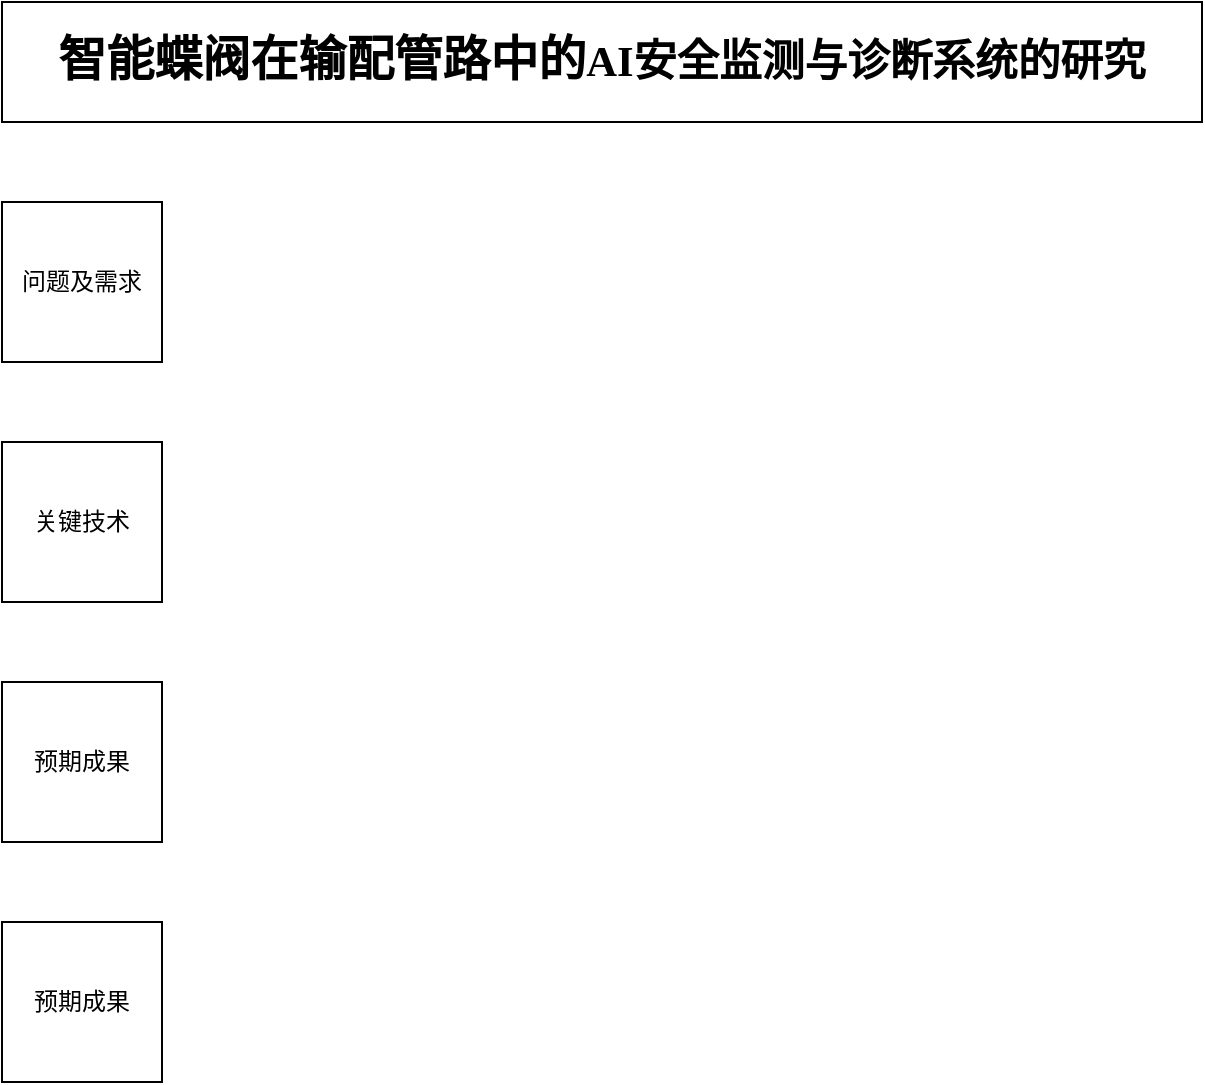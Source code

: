 <mxfile version="28.0.5">
  <diagram name="Page-1" id="QePSi0WvvwqOzXnJHrXC">
    <mxGraphModel dx="1056" dy="550" grid="1" gridSize="10" guides="1" tooltips="1" connect="1" arrows="1" fold="1" page="1" pageScale="1" pageWidth="827" pageHeight="1169" math="0" shadow="0">
      <root>
        <mxCell id="0" />
        <mxCell id="1" parent="0" />
        <mxCell id="MB8YyC2LHqcA_exUZN-U-1" value="&lt;p class=&quot;MsoNormal&quot; align=&quot;center&quot; style=&quot;line-height: 150%;&quot;&gt;&lt;span style=&quot;mso-spacerun:&#39;yes&#39;;font-family:仿宋_GB2312;line-height:150%;&amp;lt;br/&amp;gt;font-size:16.0pt;mso-font-kerning:1.0pt;&quot;&gt;&lt;font style=&quot;font-size: 24px;&quot;&gt;智能蝶阀在输配管路中的&lt;/font&gt;&lt;/span&gt;&lt;span style=&quot;background-color: transparent; color: light-dark(rgb(0, 0, 0), rgb(255, 255, 255)); font-family: 仿宋_GB2312; font-size: 16pt;&quot;&gt;AI&lt;/span&gt;&lt;span style=&quot;background-color: transparent; color: light-dark(rgb(0, 0, 0), rgb(255, 255, 255)); font-family: 仿宋_GB2312; font-size: 16pt;&quot;&gt;安全&lt;/span&gt;&lt;span style=&quot;background-color: transparent; color: light-dark(rgb(0, 0, 0), rgb(255, 255, 255)); font-family: 仿宋_GB2312; font-size: 16pt;&quot;&gt;监测与诊断系统的研究&lt;/span&gt;&lt;/p&gt;" style="rounded=0;whiteSpace=wrap;html=1;fontStyle=1" vertex="1" parent="1">
          <mxGeometry x="120" y="60" width="600" height="60" as="geometry" />
        </mxCell>
        <mxCell id="MB8YyC2LHqcA_exUZN-U-2" value="问题及需求" style="whiteSpace=wrap;html=1;aspect=fixed;" vertex="1" parent="1">
          <mxGeometry x="120" y="160" width="80" height="80" as="geometry" />
        </mxCell>
        <mxCell id="MB8YyC2LHqcA_exUZN-U-3" value="关键技术" style="whiteSpace=wrap;html=1;aspect=fixed;" vertex="1" parent="1">
          <mxGeometry x="120" y="280" width="80" height="80" as="geometry" />
        </mxCell>
        <mxCell id="MB8YyC2LHqcA_exUZN-U-4" value="预期成果" style="whiteSpace=wrap;html=1;aspect=fixed;" vertex="1" parent="1">
          <mxGeometry x="120" y="400" width="80" height="80" as="geometry" />
        </mxCell>
        <mxCell id="MB8YyC2LHqcA_exUZN-U-5" value="预期成果" style="whiteSpace=wrap;html=1;aspect=fixed;" vertex="1" parent="1">
          <mxGeometry x="120" y="520" width="80" height="80" as="geometry" />
        </mxCell>
      </root>
    </mxGraphModel>
  </diagram>
</mxfile>
